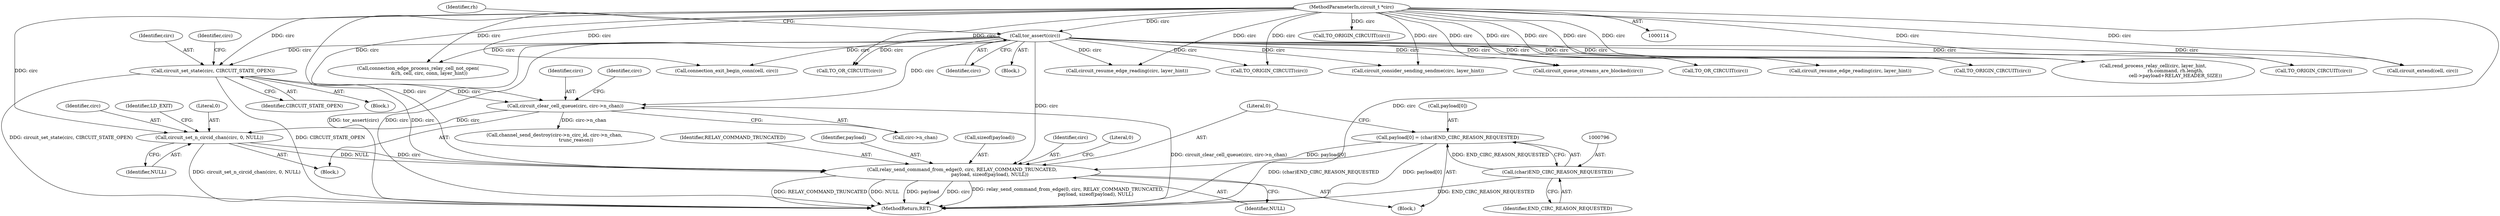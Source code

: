digraph "0_tor_56a7c5bc15e0447203a491c1ee37de9939ad1dcd@API" {
"1000798" [label="(Call,relay_send_command_from_edge(0, circ, RELAY_COMMAND_TRUNCATED,\n                                     payload, sizeof(payload), NULL))"];
"1000782" [label="(Call,circuit_set_n_circid_chan(circ, 0, NULL))"];
"1000769" [label="(Call,circuit_clear_cell_queue(circ, circ->n_chan))"];
"1000139" [label="(Call,tor_assert(circ))"];
"1000116" [label="(MethodParameterIn,circuit_t *circ)"];
"1000752" [label="(Call,circuit_set_state(circ, CIRCUIT_STATE_OPEN))"];
"1000791" [label="(Call,payload[0] = (char)END_CIRC_REASON_REQUESTED)"];
"1000795" [label="(Call,(char)END_CIRC_REASON_REQUESTED)"];
"1000116" [label="(MethodParameterIn,circuit_t *circ)"];
"1000820" [label="(Call,TO_ORIGIN_CIRCUIT(circ))"];
"1001064" [label="(MethodReturn,RET)"];
"1000792" [label="(Call,payload[0])"];
"1000249" [label="(Call,connection_edge_process_relay_cell_not_open(\n               &rh, cell, circ, conn, layer_hint))"];
"1000802" [label="(Identifier,payload)"];
"1000753" [label="(Identifier,circ)"];
"1000805" [label="(Identifier,NULL)"];
"1001039" [label="(Call,rend_process_relay_cell(circ, layer_hint,\n                              rh.command, rh.length,\n                              cell->payload+RELAY_HEADER_SIZE))"];
"1000803" [label="(Call,sizeof(payload))"];
"1000801" [label="(Identifier,RELAY_COMMAND_TRUNCATED)"];
"1000798" [label="(Call,relay_send_command_from_edge(0, circ, RELAY_COMMAND_TRUNCATED,\n                                     payload, sizeof(payload), NULL))"];
"1000688" [label="(Call,TO_ORIGIN_CIRCUIT(circ))"];
"1000757" [label="(Identifier,circ)"];
"1000948" [label="(Call,circuit_queue_streams_are_blocked(circ))"];
"1000770" [label="(Identifier,circ)"];
"1001010" [label="(Call,TO_OR_CIRCUIT(circ))"];
"1000754" [label="(Identifier,CIRCUIT_STATE_OPEN)"];
"1000759" [label="(Block,)"];
"1000119" [label="(Block,)"];
"1000140" [label="(Identifier,circ)"];
"1000706" [label="(Call,TO_ORIGIN_CIRCUIT(circ))"];
"1000637" [label="(Call,circuit_extend(cell, circ))"];
"1000776" [label="(Identifier,circ)"];
"1000346" [label="(Call,connection_exit_begin_conn(cell, circ))"];
"1000789" [label="(Block,)"];
"1000791" [label="(Call,payload[0] = (char)END_CIRC_REASON_REQUESTED)"];
"1000771" [label="(Call,circ->n_chan)"];
"1000799" [label="(Literal,0)"];
"1000784" [label="(Literal,0)"];
"1000769" [label="(Call,circuit_clear_cell_queue(circ, circ->n_chan))"];
"1000785" [label="(Identifier,NULL)"];
"1000783" [label="(Identifier,circ)"];
"1000292" [label="(Call,TO_ORIGIN_CIRCUIT(circ))"];
"1000787" [label="(Identifier,LD_EXIT)"];
"1000774" [label="(Call,channel_send_destroy(circ->n_circ_id, circ->n_chan,\n                             trunc_reason))"];
"1000399" [label="(Call,circuit_consider_sending_sendme(circ, layer_hint))"];
"1000919" [label="(Call,circuit_resume_edge_reading(circ, layer_hint))"];
"1000800" [label="(Identifier,circ)"];
"1000782" [label="(Call,circuit_set_n_circid_chan(circ, 0, NULL))"];
"1000731" [label="(Block,)"];
"1000752" [label="(Call,circuit_set_state(circ, CIRCUIT_STATE_OPEN))"];
"1000139" [label="(Call,tor_assert(circ))"];
"1000338" [label="(Call,TO_OR_CIRCUIT(circ))"];
"1000795" [label="(Call,(char)END_CIRC_REASON_REQUESTED)"];
"1000797" [label="(Identifier,END_CIRC_REASON_REQUESTED)"];
"1000884" [label="(Call,circuit_resume_edge_reading(circ, layer_hint))"];
"1000143" [label="(Identifier,rh)"];
"1000807" [label="(Literal,0)"];
"1000798" -> "1000789"  [label="AST: "];
"1000798" -> "1000805"  [label="CFG: "];
"1000799" -> "1000798"  [label="AST: "];
"1000800" -> "1000798"  [label="AST: "];
"1000801" -> "1000798"  [label="AST: "];
"1000802" -> "1000798"  [label="AST: "];
"1000803" -> "1000798"  [label="AST: "];
"1000805" -> "1000798"  [label="AST: "];
"1000807" -> "1000798"  [label="CFG: "];
"1000798" -> "1001064"  [label="DDG: NULL"];
"1000798" -> "1001064"  [label="DDG: payload"];
"1000798" -> "1001064"  [label="DDG: circ"];
"1000798" -> "1001064"  [label="DDG: relay_send_command_from_edge(0, circ, RELAY_COMMAND_TRUNCATED,\n                                     payload, sizeof(payload), NULL)"];
"1000798" -> "1001064"  [label="DDG: RELAY_COMMAND_TRUNCATED"];
"1000782" -> "1000798"  [label="DDG: circ"];
"1000782" -> "1000798"  [label="DDG: NULL"];
"1000139" -> "1000798"  [label="DDG: circ"];
"1000752" -> "1000798"  [label="DDG: circ"];
"1000116" -> "1000798"  [label="DDG: circ"];
"1000791" -> "1000798"  [label="DDG: payload[0]"];
"1000782" -> "1000759"  [label="AST: "];
"1000782" -> "1000785"  [label="CFG: "];
"1000783" -> "1000782"  [label="AST: "];
"1000784" -> "1000782"  [label="AST: "];
"1000785" -> "1000782"  [label="AST: "];
"1000787" -> "1000782"  [label="CFG: "];
"1000782" -> "1001064"  [label="DDG: circuit_set_n_circid_chan(circ, 0, NULL)"];
"1000769" -> "1000782"  [label="DDG: circ"];
"1000116" -> "1000782"  [label="DDG: circ"];
"1000769" -> "1000759"  [label="AST: "];
"1000769" -> "1000771"  [label="CFG: "];
"1000770" -> "1000769"  [label="AST: "];
"1000771" -> "1000769"  [label="AST: "];
"1000776" -> "1000769"  [label="CFG: "];
"1000769" -> "1001064"  [label="DDG: circuit_clear_cell_queue(circ, circ->n_chan)"];
"1000139" -> "1000769"  [label="DDG: circ"];
"1000752" -> "1000769"  [label="DDG: circ"];
"1000116" -> "1000769"  [label="DDG: circ"];
"1000769" -> "1000774"  [label="DDG: circ->n_chan"];
"1000139" -> "1000119"  [label="AST: "];
"1000139" -> "1000140"  [label="CFG: "];
"1000140" -> "1000139"  [label="AST: "];
"1000143" -> "1000139"  [label="CFG: "];
"1000139" -> "1001064"  [label="DDG: tor_assert(circ)"];
"1000139" -> "1001064"  [label="DDG: circ"];
"1000116" -> "1000139"  [label="DDG: circ"];
"1000139" -> "1000249"  [label="DDG: circ"];
"1000139" -> "1000292"  [label="DDG: circ"];
"1000139" -> "1000338"  [label="DDG: circ"];
"1000139" -> "1000346"  [label="DDG: circ"];
"1000139" -> "1000399"  [label="DDG: circ"];
"1000139" -> "1000637"  [label="DDG: circ"];
"1000139" -> "1000688"  [label="DDG: circ"];
"1000139" -> "1000752"  [label="DDG: circ"];
"1000139" -> "1000820"  [label="DDG: circ"];
"1000139" -> "1000884"  [label="DDG: circ"];
"1000139" -> "1000919"  [label="DDG: circ"];
"1000139" -> "1000948"  [label="DDG: circ"];
"1000139" -> "1001010"  [label="DDG: circ"];
"1000139" -> "1001039"  [label="DDG: circ"];
"1000116" -> "1000114"  [label="AST: "];
"1000116" -> "1001064"  [label="DDG: circ"];
"1000116" -> "1000249"  [label="DDG: circ"];
"1000116" -> "1000292"  [label="DDG: circ"];
"1000116" -> "1000338"  [label="DDG: circ"];
"1000116" -> "1000346"  [label="DDG: circ"];
"1000116" -> "1000399"  [label="DDG: circ"];
"1000116" -> "1000637"  [label="DDG: circ"];
"1000116" -> "1000688"  [label="DDG: circ"];
"1000116" -> "1000706"  [label="DDG: circ"];
"1000116" -> "1000752"  [label="DDG: circ"];
"1000116" -> "1000820"  [label="DDG: circ"];
"1000116" -> "1000884"  [label="DDG: circ"];
"1000116" -> "1000919"  [label="DDG: circ"];
"1000116" -> "1000948"  [label="DDG: circ"];
"1000116" -> "1001010"  [label="DDG: circ"];
"1000116" -> "1001039"  [label="DDG: circ"];
"1000752" -> "1000731"  [label="AST: "];
"1000752" -> "1000754"  [label="CFG: "];
"1000753" -> "1000752"  [label="AST: "];
"1000754" -> "1000752"  [label="AST: "];
"1000757" -> "1000752"  [label="CFG: "];
"1000752" -> "1001064"  [label="DDG: CIRCUIT_STATE_OPEN"];
"1000752" -> "1001064"  [label="DDG: circuit_set_state(circ, CIRCUIT_STATE_OPEN)"];
"1000791" -> "1000789"  [label="AST: "];
"1000791" -> "1000795"  [label="CFG: "];
"1000792" -> "1000791"  [label="AST: "];
"1000795" -> "1000791"  [label="AST: "];
"1000799" -> "1000791"  [label="CFG: "];
"1000791" -> "1001064"  [label="DDG: payload[0]"];
"1000791" -> "1001064"  [label="DDG: (char)END_CIRC_REASON_REQUESTED"];
"1000795" -> "1000791"  [label="DDG: END_CIRC_REASON_REQUESTED"];
"1000795" -> "1000797"  [label="CFG: "];
"1000796" -> "1000795"  [label="AST: "];
"1000797" -> "1000795"  [label="AST: "];
"1000795" -> "1001064"  [label="DDG: END_CIRC_REASON_REQUESTED"];
}
